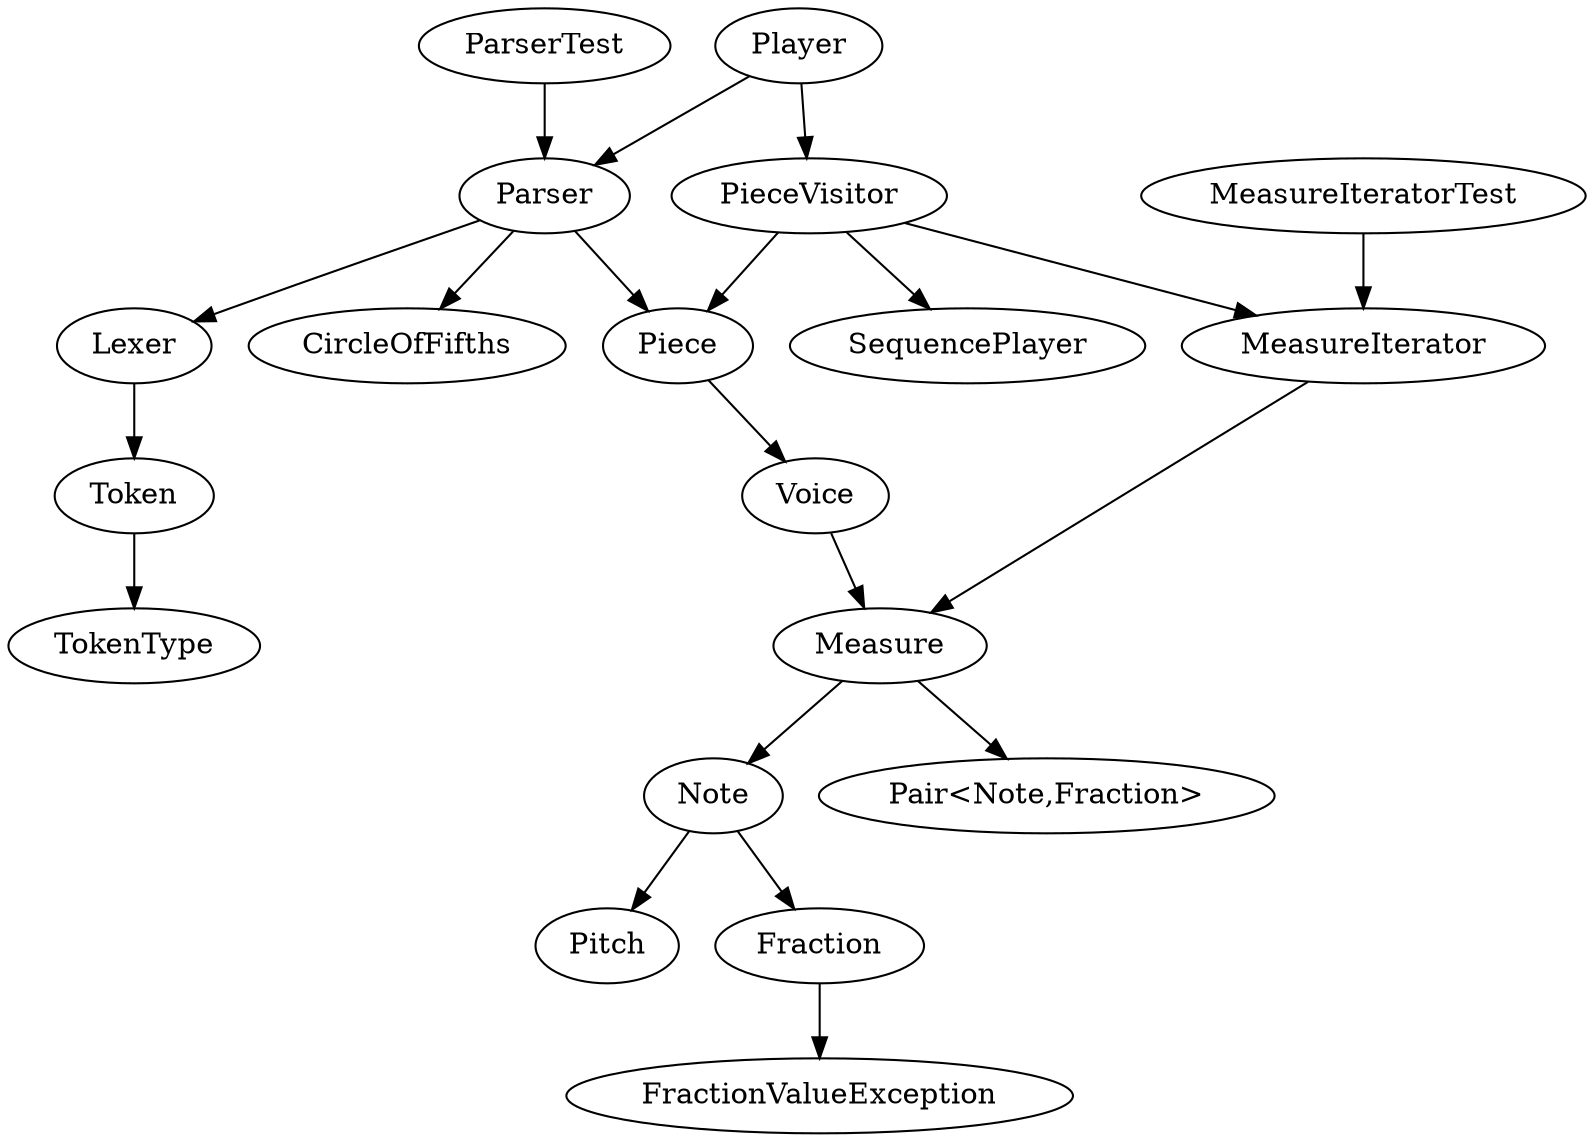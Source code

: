 // A very rough sketch of dependancies.
// A -> B means that the class A in some way requires B to function fully.
// A -> B neither implies B -> A or not B -> A

// This document is rough and subject to tons of change.

digraph Classes {
	// Parsing Chain...
	Parser -> Lexer -> Token->TokenType;
	Parser -> CircleOfFifths
	// Data Structure...
	Parser -> Piece;
	PieceVisitor -> Piece;
	PieceVisitor -> MeasureIterator->Measure;
	Piece->Voice->Measure->Note;
	Measure->"Pair<Note,Fraction>";
	Note->Pitch;
	Note->Fraction->FractionValueException;
	// Player.
	Player -> Parser;
	Player -> PieceVisitor -> SequencePlayer;
	//Testing...
	ParserTest->Parser;
	MeasureIteratorTest->MeasureIterator;
}
